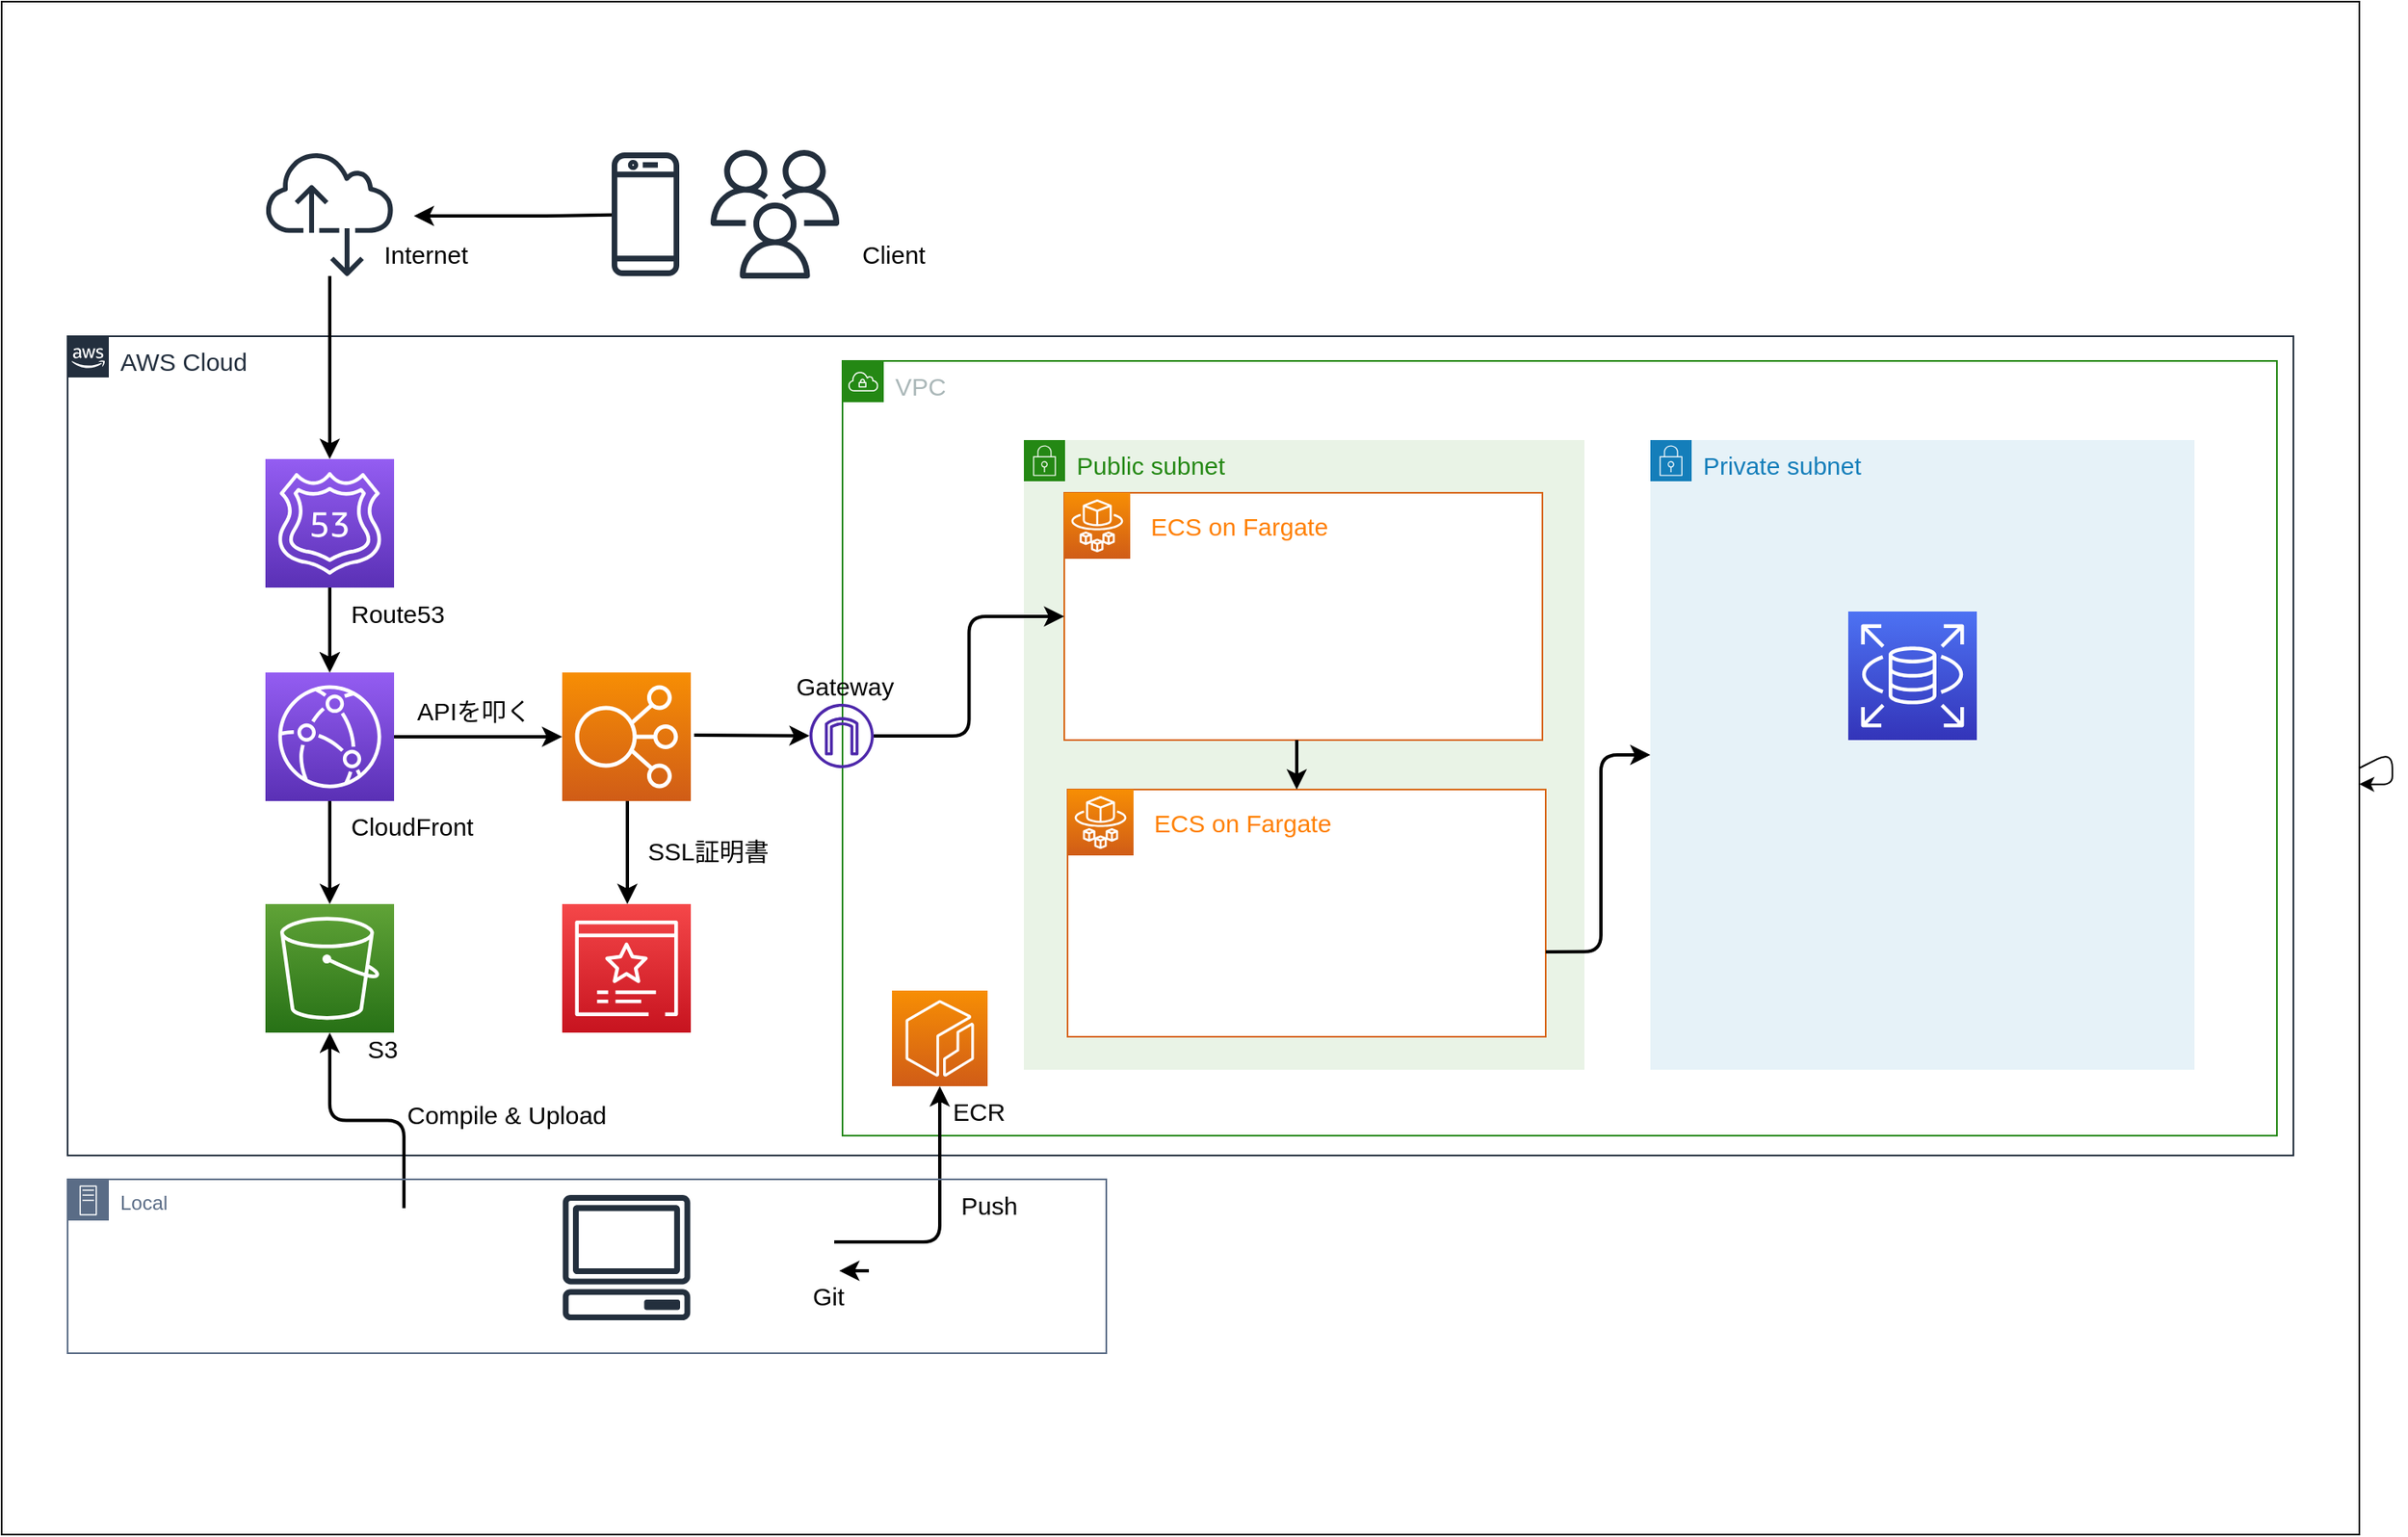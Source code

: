 <mxfile>
    <diagram id="dmbm6BDHoPjLQ5Cpv6gt" name="ページ1">
        <mxGraphModel dx="2596" dy="916" grid="1" gridSize="10" guides="1" tooltips="1" connect="1" arrows="1" fold="1" page="1" pageScale="1" pageWidth="827" pageHeight="1169" background="#ffffff" math="0" shadow="0">
            <root>
                <mxCell id="0"/>
                <mxCell id="1" parent="0"/>
                <mxCell id="316" value="" style="rounded=0;whiteSpace=wrap;html=1;fontSize=15;fontColor=#000000;fillColor=#FFFFFF;" parent="1" vertex="1">
                    <mxGeometry x="-740" y="140" width="1430" height="930" as="geometry"/>
                </mxCell>
                <mxCell id="187" value="&lt;font style=&quot;font-size: 15px;&quot;&gt;AWS Cloud&lt;/font&gt;" style="points=[[0,0],[0.25,0],[0.5,0],[0.75,0],[1,0],[1,0.25],[1,0.5],[1,0.75],[1,1],[0.75,1],[0.5,1],[0.25,1],[0,1],[0,0.75],[0,0.5],[0,0.25]];outlineConnect=0;gradientColor=none;html=1;whiteSpace=wrap;fontSize=12;fontStyle=0;container=1;pointerEvents=0;collapsible=0;recursiveResize=0;shape=mxgraph.aws4.group;grIcon=mxgraph.aws4.group_aws_cloud_alt;strokeColor=#232F3E;fillColor=none;verticalAlign=top;align=left;spacingLeft=30;fontColor=#232F3E;dashed=0;" parent="1" vertex="1">
                    <mxGeometry x="-700" y="343" width="1350" height="497" as="geometry"/>
                </mxCell>
                <mxCell id="238" value="" style="edgeStyle=orthogonalEdgeStyle;html=1;strokeColor=#000000;strokeWidth=2;fontSize=15;fontColor=#FF8000;" parent="187" source="189" target="191" edge="1">
                    <mxGeometry relative="1" as="geometry"/>
                </mxCell>
                <mxCell id="189" value="" style="sketch=0;points=[[0,0,0],[0.25,0,0],[0.5,0,0],[0.75,0,0],[1,0,0],[0,1,0],[0.25,1,0],[0.5,1,0],[0.75,1,0],[1,1,0],[0,0.25,0],[0,0.5,0],[0,0.75,0],[1,0.25,0],[1,0.5,0],[1,0.75,0]];outlineConnect=0;fontColor=#232F3E;gradientColor=#945DF2;gradientDirection=north;fillColor=#5A30B5;strokeColor=#ffffff;dashed=0;verticalLabelPosition=bottom;verticalAlign=top;align=center;html=1;fontSize=12;fontStyle=0;aspect=fixed;shape=mxgraph.aws4.resourceIcon;resIcon=mxgraph.aws4.route_53;" parent="187" vertex="1">
                    <mxGeometry x="120" y="74.5" width="78" height="78" as="geometry"/>
                </mxCell>
                <mxCell id="192" value="" style="sketch=0;points=[[0,0,0],[0.25,0,0],[0.5,0,0],[0.75,0,0],[1,0,0],[0,1,0],[0.25,1,0],[0.5,1,0],[0.75,1,0],[1,1,0],[0,0.25,0],[0,0.5,0],[0,0.75,0],[1,0.25,0],[1,0.5,0],[1,0.75,0]];outlineConnect=0;fontColor=#232F3E;gradientColor=#60A337;gradientDirection=north;fillColor=#277116;strokeColor=#ffffff;dashed=0;verticalLabelPosition=bottom;verticalAlign=top;align=center;html=1;fontSize=12;fontStyle=0;aspect=fixed;shape=mxgraph.aws4.resourceIcon;resIcon=mxgraph.aws4.s3;" parent="187" vertex="1">
                    <mxGeometry x="120" y="344.5" width="78" height="78" as="geometry"/>
                </mxCell>
                <mxCell id="195" value="" style="sketch=0;points=[[0,0,0],[0.25,0,0],[0.5,0,0],[0.75,0,0],[1,0,0],[0,1,0],[0.25,1,0],[0.5,1,0],[0.75,1,0],[1,1,0],[0,0.25,0],[0,0.5,0],[0,0.75,0],[1,0.25,0],[1,0.5,0],[1,0.75,0]];outlineConnect=0;fontColor=#232F3E;gradientColor=#F78E04;gradientDirection=north;fillColor=#D05C17;strokeColor=#ffffff;dashed=0;verticalLabelPosition=bottom;verticalAlign=top;align=center;html=1;fontSize=12;fontStyle=0;aspect=fixed;shape=mxgraph.aws4.resourceIcon;resIcon=mxgraph.aws4.elastic_load_balancing;" parent="187" vertex="1">
                    <mxGeometry x="300" y="204" width="78" height="78" as="geometry"/>
                </mxCell>
                <mxCell id="184" value="&lt;font style=&quot;font-size: 15px;&quot;&gt;VPC&lt;/font&gt;" style="points=[[0,0],[0.25,0],[0.5,0],[0.75,0],[1,0],[1,0.25],[1,0.5],[1,0.75],[1,1],[0.75,1],[0.5,1],[0.25,1],[0,1],[0,0.75],[0,0.5],[0,0.25]];outlineConnect=0;gradientColor=none;html=1;whiteSpace=wrap;fontSize=12;fontStyle=0;container=1;pointerEvents=0;collapsible=0;recursiveResize=0;shape=mxgraph.aws4.group;grIcon=mxgraph.aws4.group_vpc;strokeColor=#248814;fillColor=none;verticalAlign=top;align=left;spacingLeft=30;fontColor=#AAB7B8;dashed=0;" parent="187" vertex="1">
                    <mxGeometry x="470" y="15" width="870" height="470" as="geometry"/>
                </mxCell>
                <mxCell id="186" value="&lt;font style=&quot;font-size: 15px;&quot;&gt;Public subnet&lt;/font&gt;" style="points=[[0,0],[0.25,0],[0.5,0],[0.75,0],[1,0],[1,0.25],[1,0.5],[1,0.75],[1,1],[0.75,1],[0.5,1],[0.25,1],[0,1],[0,0.75],[0,0.5],[0,0.25]];outlineConnect=0;gradientColor=none;html=1;whiteSpace=wrap;fontSize=12;fontStyle=0;container=1;pointerEvents=0;collapsible=0;recursiveResize=0;shape=mxgraph.aws4.group;grIcon=mxgraph.aws4.group_security_group;grStroke=0;strokeColor=#248814;fillColor=#E9F3E6;verticalAlign=top;align=left;spacingLeft=30;fontColor=#248814;dashed=0;" parent="184" vertex="1">
                    <mxGeometry x="110" y="48" width="340" height="382" as="geometry"/>
                </mxCell>
                <mxCell id="214" value="" style="group" parent="186" vertex="1" connectable="0">
                    <mxGeometry x="24.5" y="32" width="290" height="150" as="geometry"/>
                </mxCell>
                <mxCell id="211" value="" style="points=[[0,0],[0.25,0],[0.5,0],[0.75,0],[1,0],[1,0.25],[1,0.5],[1,0.75],[1,1],[0.75,1],[0.5,1],[0.25,1],[0,1],[0,0.75],[0,0.5],[0,0.25]];outlineConnect=0;gradientColor=none;html=1;whiteSpace=wrap;fontSize=12;fontStyle=0;container=1;pointerEvents=0;collapsible=0;recursiveResize=0;shape=mxgraph.aws4.group;grIcon=mxgraph.aws4.group_ec2_instance_contents;strokeColor=#D86613;fillColor=#FFFFFF;verticalAlign=top;align=left;spacingLeft=30;fontColor=#D86613;dashed=0;" parent="214" vertex="1">
                    <mxGeometry width="290" height="150" as="geometry"/>
                </mxCell>
                <mxCell id="212" value="ECS on Fargate" style="text;strokeColor=none;align=left;fillColor=none;html=1;verticalAlign=middle;whiteSpace=wrap;rounded=0;fontColor=#FF8000;fontSize=15;" parent="211" vertex="1">
                    <mxGeometry x="50" y="5" width="140" height="30" as="geometry"/>
                </mxCell>
                <mxCell id="194" value="" style="sketch=0;points=[[0,0,0],[0.25,0,0],[0.5,0,0],[0.75,0,0],[1,0,0],[0,1,0],[0.25,1,0],[0.5,1,0],[0.75,1,0],[1,1,0],[0,0.25,0],[0,0.5,0],[0,0.75,0],[1,0.25,0],[1,0.5,0],[1,0.75,0]];outlineConnect=0;fontColor=#232F3E;gradientColor=#F78E04;gradientDirection=north;fillColor=#D05C17;strokeColor=#ffffff;dashed=0;verticalLabelPosition=bottom;verticalAlign=top;align=center;html=1;fontSize=12;fontStyle=0;aspect=fixed;shape=mxgraph.aws4.resourceIcon;resIcon=mxgraph.aws4.fargate;" parent="214" vertex="1">
                    <mxGeometry width="40" height="40" as="geometry"/>
                </mxCell>
                <mxCell id="213" value="" style="shape=image;imageAspect=0;aspect=fixed;verticalLabelPosition=bottom;verticalAlign=top;fontSize=15;fontColor=#FF8000;fillColor=#FFFFFF;image=https://licensecounter.jp/devops-hub/docker%20%281%29.png;" parent="214" vertex="1">
                    <mxGeometry x="220" y="98.44" width="70" height="51.56" as="geometry"/>
                </mxCell>
                <mxCell id="207" value="" style="shape=image;imageAspect=0;aspect=fixed;verticalLabelPosition=bottom;verticalAlign=top;image=https://cdn.icon-icons.com/icons2/2699/PNG/512/nginx_logo_icon_168081.png;" parent="214" vertex="1">
                    <mxGeometry x="70" y="37.5" width="150" height="75" as="geometry"/>
                </mxCell>
                <mxCell id="215" value="" style="group" parent="186" vertex="1" connectable="0">
                    <mxGeometry x="26.5" y="212" width="290" height="150" as="geometry"/>
                </mxCell>
                <mxCell id="216" value="" style="points=[[0,0],[0.25,0],[0.5,0],[0.75,0],[1,0],[1,0.25],[1,0.5],[1,0.75],[1,1],[0.75,1],[0.5,1],[0.25,1],[0,1],[0,0.75],[0,0.5],[0,0.25]];outlineConnect=0;gradientColor=none;html=1;whiteSpace=wrap;fontSize=12;fontStyle=0;container=1;pointerEvents=0;collapsible=0;recursiveResize=0;shape=mxgraph.aws4.group;grIcon=mxgraph.aws4.group_ec2_instance_contents;strokeColor=#D86613;fillColor=#FFFFFF;verticalAlign=top;align=left;spacingLeft=30;fontColor=#D86613;dashed=0;" parent="215" vertex="1">
                    <mxGeometry width="290" height="150" as="geometry"/>
                </mxCell>
                <mxCell id="217" value="ECS on Fargate" style="text;strokeColor=none;align=left;fillColor=none;html=1;verticalAlign=middle;whiteSpace=wrap;rounded=0;fontColor=#FF8000;fontSize=15;" parent="216" vertex="1">
                    <mxGeometry x="50" y="5" width="140" height="30" as="geometry"/>
                </mxCell>
                <mxCell id="218" value="" style="sketch=0;points=[[0,0,0],[0.25,0,0],[0.5,0,0],[0.75,0,0],[1,0,0],[0,1,0],[0.25,1,0],[0.5,1,0],[0.75,1,0],[1,1,0],[0,0.25,0],[0,0.5,0],[0,0.75,0],[1,0.25,0],[1,0.5,0],[1,0.75,0]];outlineConnect=0;fontColor=#232F3E;gradientColor=#F78E04;gradientDirection=north;fillColor=#D05C17;strokeColor=#ffffff;dashed=0;verticalLabelPosition=bottom;verticalAlign=top;align=center;html=1;fontSize=12;fontStyle=0;aspect=fixed;shape=mxgraph.aws4.resourceIcon;resIcon=mxgraph.aws4.fargate;" parent="215" vertex="1">
                    <mxGeometry width="40" height="40" as="geometry"/>
                </mxCell>
                <mxCell id="219" value="" style="shape=image;imageAspect=0;aspect=fixed;verticalLabelPosition=bottom;verticalAlign=top;fontSize=15;fontColor=#FF8000;fillColor=#FFFFFF;image=https://licensecounter.jp/devops-hub/docker%20%281%29.png;" parent="215" vertex="1">
                    <mxGeometry x="220" y="98.44" width="70" height="51.56" as="geometry"/>
                </mxCell>
                <mxCell id="205" value="" style="shape=image;imageAspect=0;aspect=fixed;verticalLabelPosition=bottom;verticalAlign=top;image=https://upload.wikimedia.org/wikipedia/commons/6/62/Ruby_On_Rails_Logo.svg;" parent="215" vertex="1">
                    <mxGeometry x="70" y="55" width="119.33" height="45" as="geometry"/>
                </mxCell>
                <mxCell id="235" value="" style="edgeStyle=none;orthogonalLoop=1;jettySize=auto;html=1;fontSize=15;fontColor=#FF8000;strokeColor=#000000;strokeWidth=2;entryX=0.5;entryY=0;entryDx=0;entryDy=0;" parent="186" edge="1">
                    <mxGeometry width="80" relative="1" as="geometry">
                        <mxPoint x="165.5" y="182" as="sourcePoint"/>
                        <mxPoint x="165.5" y="212" as="targetPoint"/>
                        <Array as="points"/>
                    </mxGeometry>
                </mxCell>
                <mxCell id="185" value="&lt;font style=&quot;font-size: 15px;&quot;&gt;Private subnet&lt;/font&gt;" style="points=[[0,0],[0.25,0],[0.5,0],[0.75,0],[1,0],[1,0.25],[1,0.5],[1,0.75],[1,1],[0.75,1],[0.5,1],[0.25,1],[0,1],[0,0.75],[0,0.5],[0,0.25]];outlineConnect=0;gradientColor=none;html=1;whiteSpace=wrap;fontSize=12;fontStyle=0;container=1;pointerEvents=0;collapsible=0;recursiveResize=0;shape=mxgraph.aws4.group;grIcon=mxgraph.aws4.group_security_group;grStroke=0;strokeColor=#147EBA;fillColor=#E6F2F8;verticalAlign=top;align=left;spacingLeft=30;fontColor=#147EBA;dashed=0;" parent="184" vertex="1">
                    <mxGeometry x="490" y="48" width="330" height="382" as="geometry"/>
                </mxCell>
                <mxCell id="196" value="" style="sketch=0;points=[[0,0,0],[0.25,0,0],[0.5,0,0],[0.75,0,0],[1,0,0],[0,1,0],[0.25,1,0],[0.5,1,0],[0.75,1,0],[1,1,0],[0,0.25,0],[0,0.5,0],[0,0.75,0],[1,0.25,0],[1,0.5,0],[1,0.75,0]];outlineConnect=0;fontColor=#232F3E;gradientColor=#4D72F3;gradientDirection=north;fillColor=#3334B9;strokeColor=#ffffff;dashed=0;verticalLabelPosition=bottom;verticalAlign=top;align=center;html=1;fontSize=12;fontStyle=0;aspect=fixed;shape=mxgraph.aws4.resourceIcon;resIcon=mxgraph.aws4.rds;" parent="185" vertex="1">
                    <mxGeometry x="120" y="104" width="78" height="78" as="geometry"/>
                </mxCell>
                <mxCell id="224" value="" style="shape=image;imageAspect=0;aspect=fixed;verticalLabelPosition=bottom;verticalAlign=top;fontSize=15;fontColor=#FF8000;fillColor=#FFFFFF;image=https://cdn.icon-icons.com/icons2/2699/PNG/512/mysql_official_logo_icon_169938.png;" parent="185" vertex="1">
                    <mxGeometry x="108" y="199.01" width="102" height="52.99" as="geometry"/>
                </mxCell>
                <mxCell id="236" value="" style="edgeStyle=orthogonalEdgeStyle;orthogonalLoop=1;jettySize=auto;html=1;fontSize=15;fontColor=#FF8000;strokeColor=#000000;strokeWidth=2;exitX=1;exitY=0;exitDx=0;exitDy=0;entryX=0;entryY=0.5;entryDx=0;entryDy=0;" parent="184" source="219" target="185" edge="1">
                    <mxGeometry width="80" relative="1" as="geometry">
                        <mxPoint x="285.5" y="240" as="sourcePoint"/>
                        <mxPoint x="285.5" y="270" as="targetPoint"/>
                        <Array as="points">
                            <mxPoint x="460" y="358"/>
                            <mxPoint x="460" y="239"/>
                        </Array>
                    </mxGeometry>
                </mxCell>
                <mxCell id="250" value="" style="sketch=0;points=[[0,0,0],[0.25,0,0],[0.5,0,0],[0.75,0,0],[1,0,0],[0,1,0],[0.25,1,0],[0.5,1,0],[0.75,1,0],[1,1,0],[0,0.25,0],[0,0.5,0],[0,0.75,0],[1,0.25,0],[1,0.5,0],[1,0.75,0]];outlineConnect=0;fontColor=#232F3E;gradientColor=#F78E04;gradientDirection=north;fillColor=#D05C17;strokeColor=#ffffff;dashed=0;verticalLabelPosition=bottom;verticalAlign=top;align=center;html=1;fontSize=12;fontStyle=0;aspect=fixed;shape=mxgraph.aws4.resourceIcon;resIcon=mxgraph.aws4.ecr;" parent="184" vertex="1">
                    <mxGeometry x="30" y="382" width="58" height="58" as="geometry"/>
                </mxCell>
                <mxCell id="193" value="" style="sketch=0;outlineConnect=0;fontColor=#232F3E;gradientColor=none;fillColor=#4D27AA;strokeColor=none;dashed=0;verticalLabelPosition=bottom;verticalAlign=top;align=center;html=1;fontSize=12;fontStyle=0;aspect=fixed;pointerEvents=1;shape=mxgraph.aws4.internet_gateway;" parent="184" vertex="1">
                    <mxGeometry x="-20" y="208" width="39" height="39" as="geometry"/>
                </mxCell>
                <mxCell id="233" value="" style="edgeStyle=orthogonalEdgeStyle;orthogonalLoop=1;jettySize=auto;html=1;fontSize=15;fontColor=#FF8000;strokeColor=#000000;strokeWidth=2;entryX=0;entryY=0.5;entryDx=0;entryDy=0;" parent="184" source="193" target="211" edge="1">
                    <mxGeometry width="80" relative="1" as="geometry">
                        <mxPoint x="-40" y="172" as="sourcePoint"/>
                        <mxPoint x="62" y="172" as="targetPoint"/>
                    </mxGeometry>
                </mxCell>
                <mxCell id="302" value="Gateway" style="text;strokeColor=none;align=left;fillColor=none;html=1;verticalAlign=middle;whiteSpace=wrap;rounded=0;fontSize=15;fontColor=#000000;" parent="184" vertex="1">
                    <mxGeometry x="-30" y="182" width="72" height="30" as="geometry"/>
                </mxCell>
                <mxCell id="259" value="ECR" style="text;strokeColor=none;align=left;fillColor=none;html=1;verticalAlign=middle;whiteSpace=wrap;rounded=0;fontSize=15;fontColor=#000000;" parent="184" vertex="1">
                    <mxGeometry x="64.5" y="440" width="72" height="30" as="geometry"/>
                </mxCell>
                <mxCell id="306" value="SSL証明書" style="text;strokeColor=none;align=left;fillColor=none;html=1;verticalAlign=middle;whiteSpace=wrap;rounded=0;fontSize=15;fontColor=#000000;" parent="184" vertex="1">
                    <mxGeometry x="-120" y="282" width="80" height="30" as="geometry"/>
                </mxCell>
                <mxCell id="197" value="" style="sketch=0;points=[[0,0,0],[0.25,0,0],[0.5,0,0],[0.75,0,0],[1,0,0],[0,1,0],[0.25,1,0],[0.5,1,0],[0.75,1,0],[1,1,0],[0,0.25,0],[0,0.5,0],[0,0.75,0],[1,0.25,0],[1,0.5,0],[1,0.75,0]];outlineConnect=0;fontColor=#232F3E;gradientColor=#F54749;gradientDirection=north;fillColor=#C7131F;strokeColor=#ffffff;dashed=0;verticalLabelPosition=bottom;verticalAlign=top;align=center;html=1;fontSize=12;fontStyle=0;aspect=fixed;shape=mxgraph.aws4.resourceIcon;resIcon=mxgraph.aws4.certificate_manager_3;" parent="187" vertex="1">
                    <mxGeometry x="300" y="344.5" width="78" height="78" as="geometry"/>
                </mxCell>
                <mxCell id="191" value="" style="sketch=0;points=[[0,0,0],[0.25,0,0],[0.5,0,0],[0.75,0,0],[1,0,0],[0,1,0],[0.25,1,0],[0.5,1,0],[0.75,1,0],[1,1,0],[0,0.25,0],[0,0.5,0],[0,0.75,0],[1,0.25,0],[1,0.5,0],[1,0.75,0]];outlineConnect=0;fontColor=#232F3E;gradientColor=#945DF2;gradientDirection=north;fillColor=#5A30B5;strokeColor=#ffffff;dashed=0;verticalLabelPosition=bottom;verticalAlign=top;align=center;html=1;fontSize=12;fontStyle=0;aspect=fixed;shape=mxgraph.aws4.resourceIcon;resIcon=mxgraph.aws4.cloudfront;" parent="187" vertex="1">
                    <mxGeometry x="120" y="204" width="78" height="78" as="geometry"/>
                </mxCell>
                <mxCell id="228" value="" style="edgeStyle=none;orthogonalLoop=1;jettySize=auto;html=1;fontSize=15;fontColor=#FF8000;strokeColor=#000000;strokeWidth=2;entryX=0.5;entryY=0;entryDx=0;entryDy=0;entryPerimeter=0;exitX=0.5;exitY=1;exitDx=0;exitDy=0;exitPerimeter=0;" parent="187" source="189" target="191" edge="1">
                    <mxGeometry width="80" relative="1" as="geometry">
                        <mxPoint x="158.29" y="150.942" as="sourcePoint"/>
                        <mxPoint x="158.29" y="282" as="targetPoint"/>
                        <Array as="points"/>
                    </mxGeometry>
                </mxCell>
                <mxCell id="229" value="" style="edgeStyle=none;orthogonalLoop=1;jettySize=auto;html=1;fontSize=15;fontColor=#FF8000;strokeColor=#000000;strokeWidth=2;entryX=0.5;entryY=0;entryDx=0;entryDy=0;entryPerimeter=0;exitX=0.5;exitY=1;exitDx=0;exitDy=0;exitPerimeter=0;" parent="187" source="191" target="192" edge="1">
                    <mxGeometry width="80" relative="1" as="geometry">
                        <mxPoint x="158.29" y="282.0" as="sourcePoint"/>
                        <mxPoint x="158.29" y="333.5" as="targetPoint"/>
                        <Array as="points"/>
                    </mxGeometry>
                </mxCell>
                <mxCell id="230" value="" style="edgeStyle=none;orthogonalLoop=1;jettySize=auto;html=1;fontSize=15;fontColor=#FF8000;strokeColor=#000000;strokeWidth=2;entryX=0.25;entryY=0;entryDx=0;entryDy=0;entryPerimeter=0;exitX=0.25;exitY=1;exitDx=0;exitDy=0;exitPerimeter=0;" parent="187" edge="1">
                    <mxGeometry width="80" relative="1" as="geometry">
                        <mxPoint x="339.5" y="282" as="sourcePoint"/>
                        <mxPoint x="339.5" y="344.5" as="targetPoint"/>
                        <Array as="points"/>
                    </mxGeometry>
                </mxCell>
                <mxCell id="232" value="" style="edgeStyle=none;orthogonalLoop=1;jettySize=auto;html=1;fontSize=15;fontColor=#FF8000;strokeColor=#000000;strokeWidth=2;entryX=0;entryY=0.5;entryDx=0;entryDy=0;entryPerimeter=0;exitX=1;exitY=0.5;exitDx=0;exitDy=0;exitPerimeter=0;" parent="187" source="191" target="195" edge="1">
                    <mxGeometry width="80" relative="1" as="geometry">
                        <mxPoint x="240" y="247" as="sourcePoint"/>
                        <mxPoint x="240" y="309.5" as="targetPoint"/>
                        <Array as="points"/>
                    </mxGeometry>
                </mxCell>
                <mxCell id="234" value="" style="edgeStyle=none;orthogonalLoop=1;jettySize=auto;html=1;fontSize=15;fontColor=#FF8000;strokeColor=#000000;strokeWidth=2;" parent="187" target="193" edge="1">
                    <mxGeometry width="80" relative="1" as="geometry">
                        <mxPoint x="380" y="242" as="sourcePoint"/>
                        <mxPoint x="440" y="242" as="targetPoint"/>
                        <Array as="points"/>
                    </mxGeometry>
                </mxCell>
                <mxCell id="255" value="Route53" style="text;strokeColor=none;align=left;fillColor=none;html=1;verticalAlign=middle;whiteSpace=wrap;rounded=0;fontSize=15;fontColor=#000000;" parent="187" vertex="1">
                    <mxGeometry x="170" y="152.5" width="72" height="30" as="geometry"/>
                </mxCell>
                <mxCell id="256" value="CloudFront" style="text;strokeColor=none;align=left;fillColor=none;html=1;verticalAlign=middle;whiteSpace=wrap;rounded=0;fontSize=15;fontColor=#000000;" parent="187" vertex="1">
                    <mxGeometry x="170" y="282" width="72" height="30" as="geometry"/>
                </mxCell>
                <mxCell id="257" value="S3" style="text;strokeColor=none;align=left;fillColor=none;html=1;verticalAlign=middle;whiteSpace=wrap;rounded=0;fontSize=15;fontColor=#000000;" parent="187" vertex="1">
                    <mxGeometry x="180" y="417" width="72" height="30" as="geometry"/>
                </mxCell>
                <mxCell id="261" value="Compile &amp;amp; Upload" style="text;strokeColor=none;align=left;fillColor=none;html=1;verticalAlign=middle;whiteSpace=wrap;rounded=0;fontSize=15;fontColor=#000000;" parent="187" vertex="1">
                    <mxGeometry x="204" y="457" width="174" height="30" as="geometry"/>
                </mxCell>
                <mxCell id="305" value="APIを叩く" style="text;strokeColor=none;align=left;fillColor=none;html=1;verticalAlign=middle;whiteSpace=wrap;rounded=0;fontSize=15;fontColor=#000000;" parent="187" vertex="1">
                    <mxGeometry x="210" y="212" width="174" height="30" as="geometry"/>
                </mxCell>
                <mxCell id="201" value="" style="sketch=0;outlineConnect=0;fontColor=#232F3E;gradientColor=none;fillColor=#232F3D;strokeColor=none;dashed=0;verticalLabelPosition=bottom;verticalAlign=top;align=center;html=1;fontSize=12;fontStyle=0;aspect=fixed;pointerEvents=1;shape=mxgraph.aws4.internet_alt2;" parent="1" vertex="1">
                    <mxGeometry x="-580" y="230" width="78" height="78" as="geometry"/>
                </mxCell>
                <mxCell id="202" value="" style="sketch=0;outlineConnect=0;fontColor=#232F3E;gradientColor=none;fillColor=#232F3D;strokeColor=none;dashed=0;verticalLabelPosition=bottom;verticalAlign=top;align=center;html=1;fontSize=12;fontStyle=0;aspect=fixed;pointerEvents=1;shape=mxgraph.aws4.mobile_client;" parent="1" vertex="1">
                    <mxGeometry x="-370" y="230" width="41" height="78" as="geometry"/>
                </mxCell>
                <mxCell id="208" value="" style="shape=image;imageAspect=0;aspect=fixed;verticalLabelPosition=bottom;verticalAlign=top;image=https://nuxt.com/assets/design-kit/logo-green-black.svg;" parent="1" vertex="1">
                    <mxGeometry x="-560" y="872" width="128" height="32" as="geometry"/>
                </mxCell>
                <mxCell id="227" value="" style="edgeStyle=none;orthogonalLoop=1;jettySize=auto;html=1;fontSize=15;fontColor=#FF8000;strokeColor=#000000;strokeWidth=2;entryX=0.5;entryY=0;entryDx=0;entryDy=0;entryPerimeter=0;" parent="1" source="201" target="189" edge="1">
                    <mxGeometry width="80" relative="1" as="geometry">
                        <mxPoint x="-510" y="320" as="sourcePoint"/>
                        <mxPoint x="-430" y="320" as="targetPoint"/>
                        <Array as="points"/>
                    </mxGeometry>
                </mxCell>
                <mxCell id="239" value="" style="edgeStyle=orthogonalEdgeStyle;html=1;strokeColor=#000000;strokeWidth=2;fontSize=15;fontColor=#FF8000;entryX=0.5;entryY=1;entryDx=0;entryDy=0;entryPerimeter=0;" parent="1" source="208" target="192" edge="1">
                    <mxGeometry relative="1" as="geometry">
                        <mxPoint x="-531" y="505.5" as="sourcePoint"/>
                        <mxPoint x="-540" y="790" as="targetPoint"/>
                        <Array as="points"/>
                    </mxGeometry>
                </mxCell>
                <mxCell id="241" value="" style="edgeStyle=none;orthogonalLoop=1;jettySize=auto;html=1;fontSize=15;fontColor=#FF8000;strokeColor=#000000;strokeWidth=2;" parent="1" source="202" edge="1">
                    <mxGeometry width="80" relative="1" as="geometry">
                        <mxPoint x="-390" y="270.002" as="sourcePoint"/>
                        <mxPoint x="-490" y="270" as="targetPoint"/>
                        <Array as="points">
                            <mxPoint x="-410" y="270"/>
                        </Array>
                    </mxGeometry>
                </mxCell>
                <mxCell id="244" value="" style="sketch=0;outlineConnect=0;fontColor=#232F3E;gradientColor=none;fillColor=#232F3D;strokeColor=none;dashed=0;verticalLabelPosition=bottom;verticalAlign=top;align=center;html=1;fontSize=12;fontStyle=0;aspect=fixed;pointerEvents=1;shape=mxgraph.aws4.users;" parent="1" vertex="1">
                    <mxGeometry x="-310" y="230" width="78" height="78" as="geometry"/>
                </mxCell>
                <mxCell id="246" value="Client" style="text;strokeColor=none;align=left;fillColor=none;html=1;verticalAlign=middle;whiteSpace=wrap;rounded=0;fontSize=15;fontColor=#000000;" parent="1" vertex="1">
                    <mxGeometry x="-220" y="278" width="110" height="30" as="geometry"/>
                </mxCell>
                <mxCell id="247" value="Internet" style="text;strokeColor=none;align=left;fillColor=none;html=1;verticalAlign=middle;whiteSpace=wrap;rounded=0;fontSize=15;fontColor=#000000;" parent="1" vertex="1">
                    <mxGeometry x="-510" y="278" width="110" height="30" as="geometry"/>
                </mxCell>
                <mxCell id="249" value="" style="shape=image;imageAspect=0;aspect=fixed;verticalLabelPosition=bottom;verticalAlign=top;fontSize=15;fontColor=#000000;fillColor=#FFFFFF;image=https://git-scm.com/images/logos/logomark-orange@2x.png;" parent="1" vertex="1">
                    <mxGeometry x="-296" y="862" width="61" height="61" as="geometry"/>
                </mxCell>
                <mxCell id="254" value="" style="edgeStyle=orthogonalEdgeStyle;html=1;strokeColor=#000000;strokeWidth=2;fontSize=15;fontColor=#FF8000;entryX=0.5;entryY=1;entryDx=0;entryDy=0;entryPerimeter=0;" parent="1" source="249" target="250" edge="1">
                    <mxGeometry relative="1" as="geometry">
                        <mxPoint x="-115" y="923" as="sourcePoint"/>
                        <mxPoint x="-160" y="816.5" as="targetPoint"/>
                        <Array as="points"/>
                    </mxGeometry>
                </mxCell>
                <mxCell id="258" value="Git" style="text;strokeColor=none;align=left;fillColor=none;html=1;verticalAlign=middle;whiteSpace=wrap;rounded=0;fontSize=15;fontColor=#000000;" parent="1" vertex="1">
                    <mxGeometry x="-250" y="910" width="72" height="30" as="geometry"/>
                </mxCell>
                <mxCell id="260" value="Push" style="text;strokeColor=none;align=left;fillColor=none;html=1;verticalAlign=middle;whiteSpace=wrap;rounded=0;fontSize=15;fontColor=#000000;" parent="1" vertex="1">
                    <mxGeometry x="-160" y="854.5" width="72" height="30" as="geometry"/>
                </mxCell>
                <mxCell id="304" style="edgeStyle=orthogonalEdgeStyle;html=1;exitX=0.5;exitY=0;exitDx=0;exitDy=0;entryX=0.25;entryY=0;entryDx=0;entryDy=0;strokeColor=#000000;strokeWidth=2;fontSize=15;fontColor=#000000;" parent="1" source="258" target="258" edge="1">
                    <mxGeometry relative="1" as="geometry"/>
                </mxCell>
                <mxCell id="311" value="Local" style="points=[[0,0],[0.25,0],[0.5,0],[0.75,0],[1,0],[1,0.25],[1,0.5],[1,0.75],[1,1],[0.75,1],[0.5,1],[0.25,1],[0,1],[0,0.75],[0,0.5],[0,0.25]];outlineConnect=0;gradientColor=none;html=1;whiteSpace=wrap;fontSize=12;fontStyle=0;container=1;pointerEvents=0;collapsible=0;recursiveResize=0;shape=mxgraph.aws4.group;grIcon=mxgraph.aws4.group_on_premise;strokeColor=#5A6C86;fillColor=none;verticalAlign=top;align=left;spacingLeft=30;fontColor=#5A6C86;dashed=0;" parent="1" vertex="1">
                    <mxGeometry x="-700" y="854.5" width="630" height="105.5" as="geometry"/>
                </mxCell>
                <mxCell id="245" value="" style="sketch=0;outlineConnect=0;fontColor=#232F3E;gradientColor=none;fillColor=#232F3D;strokeColor=none;dashed=0;verticalLabelPosition=bottom;verticalAlign=top;align=center;html=1;fontSize=12;fontStyle=0;aspect=fixed;pointerEvents=1;shape=mxgraph.aws4.client;" parent="311" vertex="1">
                    <mxGeometry x="300" y="9.5" width="78" height="76" as="geometry"/>
                </mxCell>
                <mxCell id="317" style="edgeStyle=none;html=1;exitX=1;exitY=0.5;exitDx=0;exitDy=0;" edge="1" parent="1" source="316" target="316">
                    <mxGeometry relative="1" as="geometry"/>
                </mxCell>
            </root>
        </mxGraphModel>
    </diagram>
</mxfile>